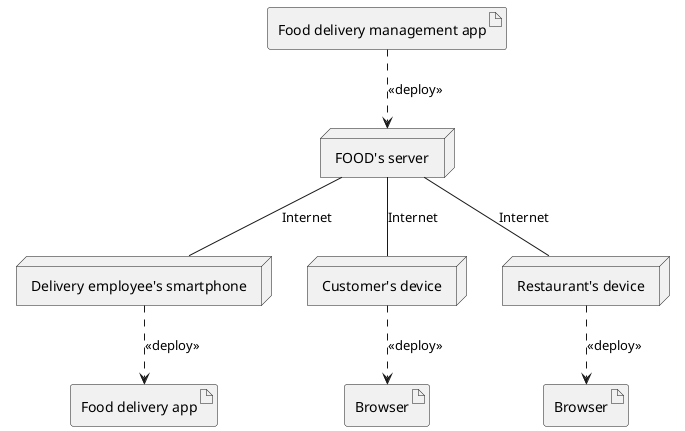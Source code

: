 @startuml

node "FOOD's server" as FS
node "Delivery employee's smartphone" as DES
node "Customer's device" as CD
node "Restaurant's device" as RD

artifact "Food delivery management app" as FDMA
artifact "Food delivery app" as FDA
artifact "Browser" as B1
artifact "Browser" as B2

FS -- DES : Internet
FS -- CD : Internet
FS -- RD : Internet

FDMA ..> FS : <<deploy>>
DES ..> FDA : <<deploy>>
CD ..> B1 : <<deploy>>
RD ..> B2 : <<deploy>>

@enduml
